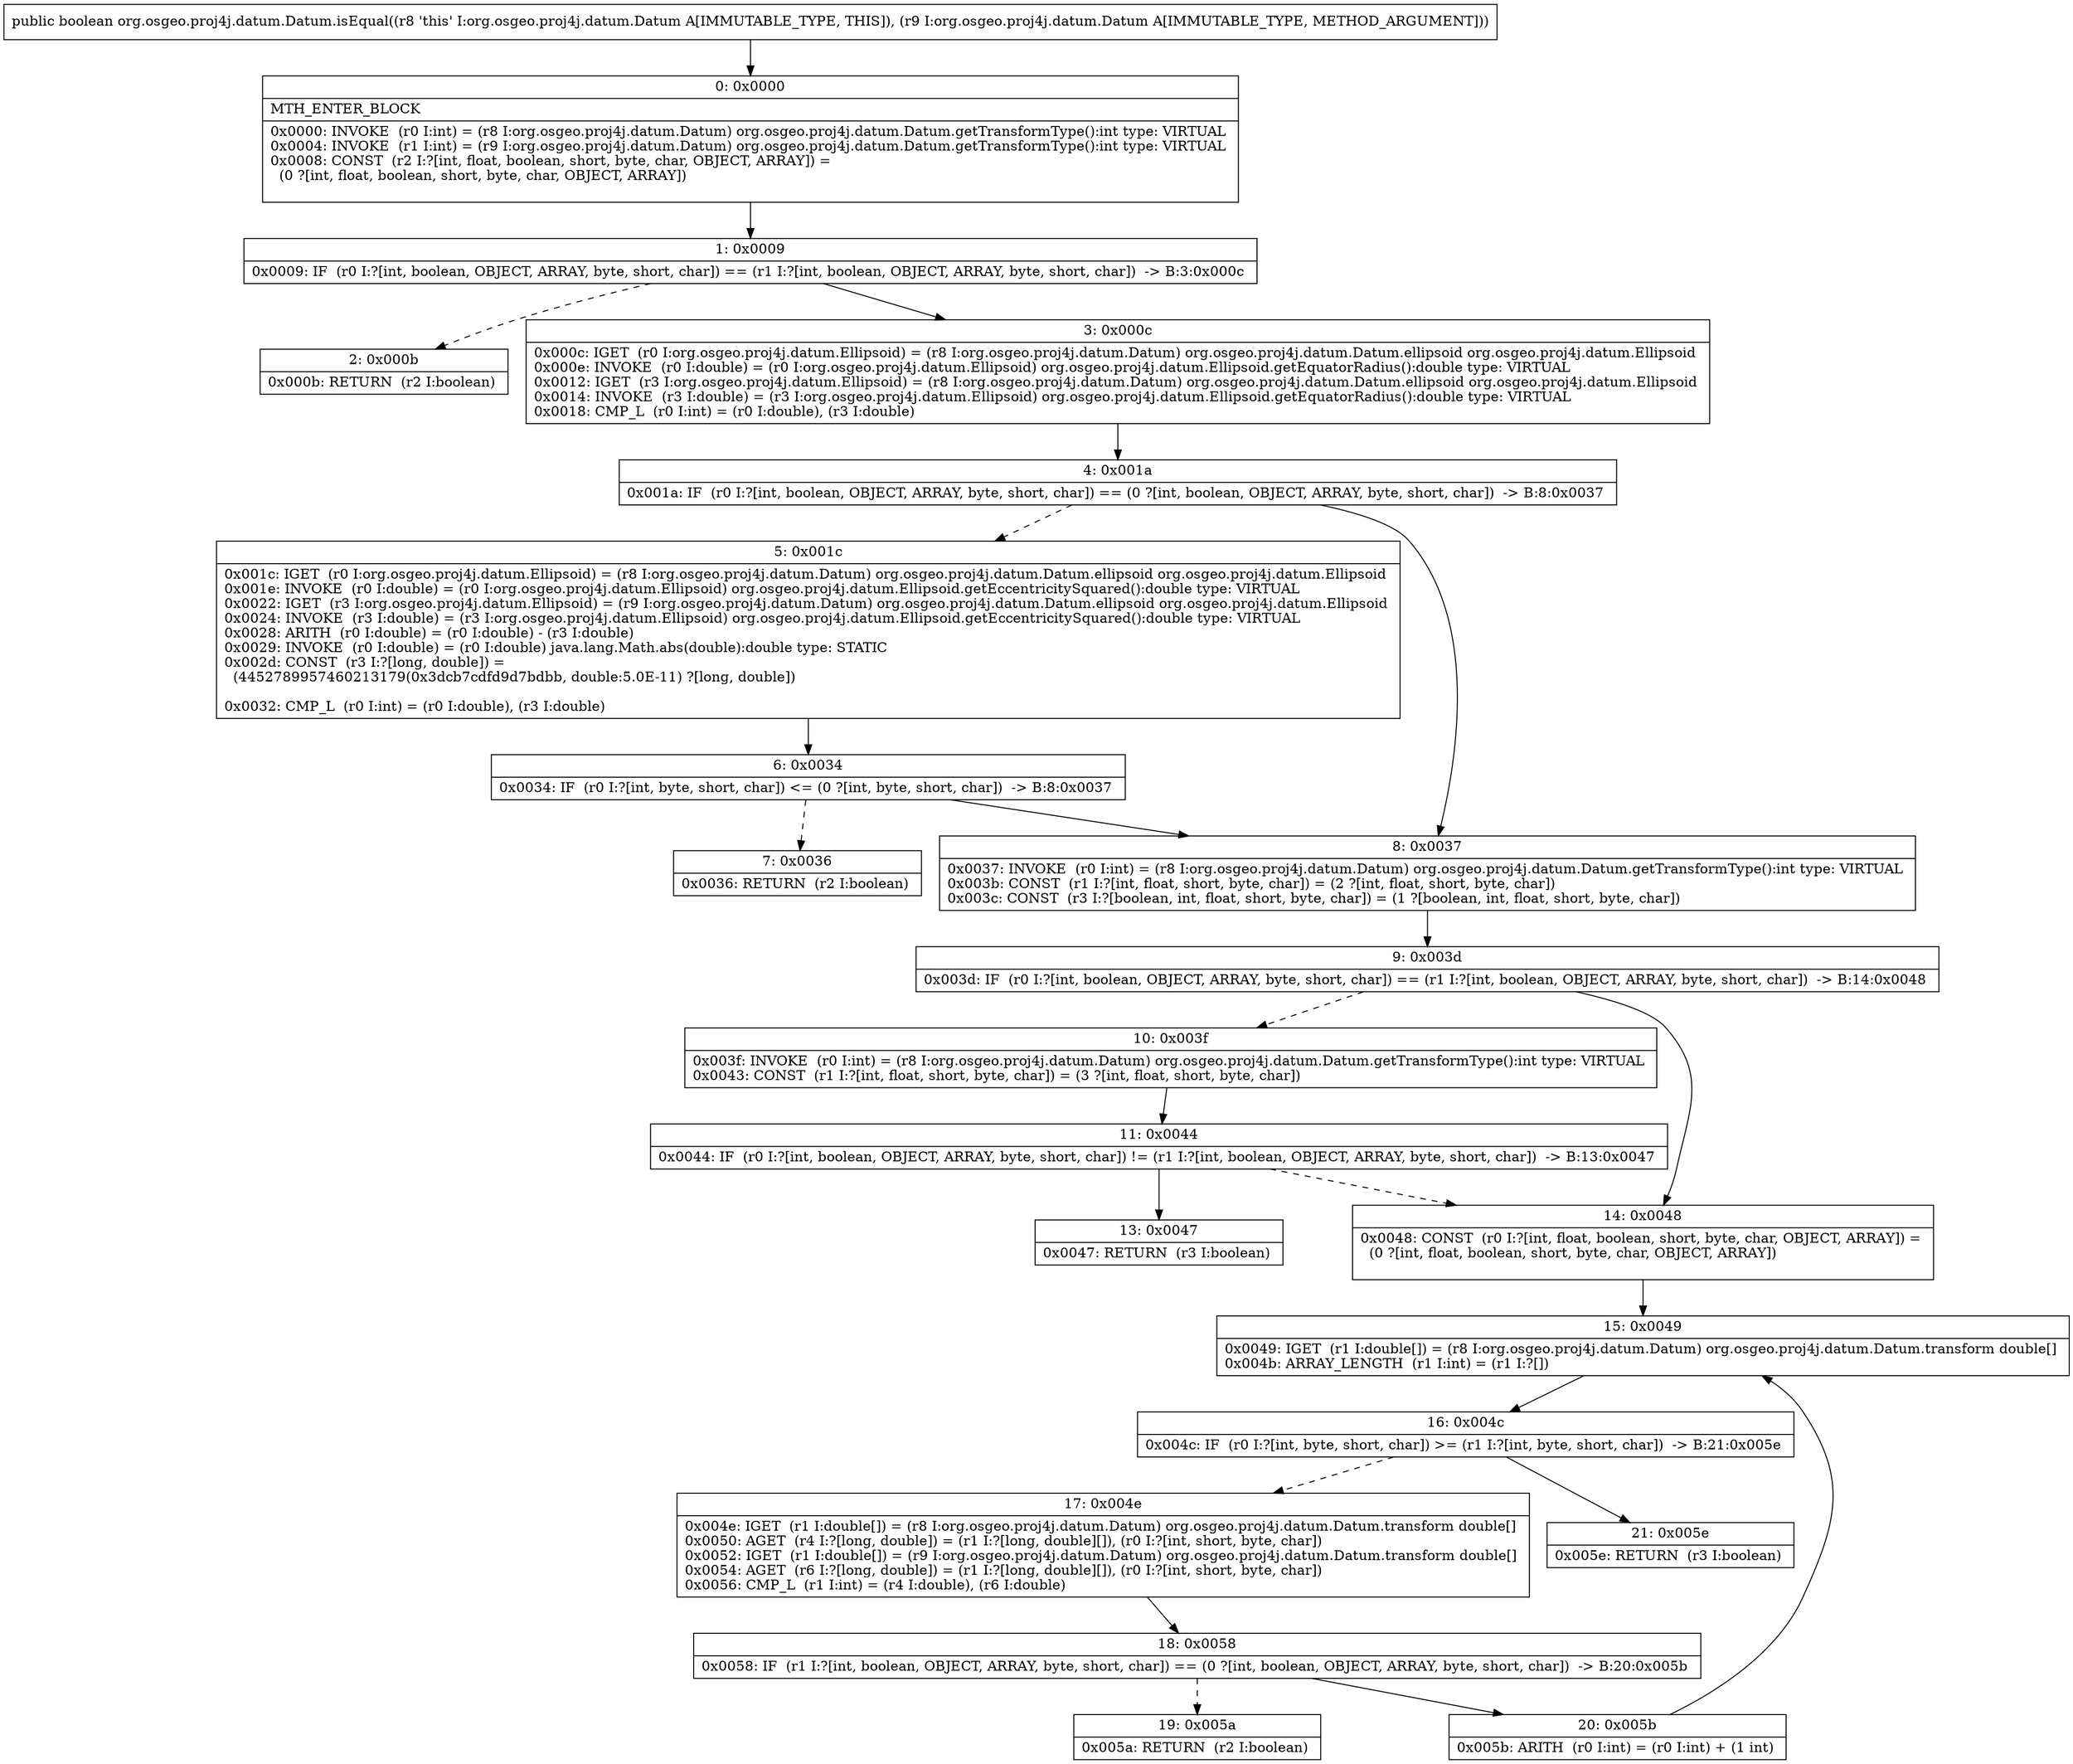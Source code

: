 digraph "CFG fororg.osgeo.proj4j.datum.Datum.isEqual(Lorg\/osgeo\/proj4j\/datum\/Datum;)Z" {
Node_0 [shape=record,label="{0\:\ 0x0000|MTH_ENTER_BLOCK\l|0x0000: INVOKE  (r0 I:int) = (r8 I:org.osgeo.proj4j.datum.Datum) org.osgeo.proj4j.datum.Datum.getTransformType():int type: VIRTUAL \l0x0004: INVOKE  (r1 I:int) = (r9 I:org.osgeo.proj4j.datum.Datum) org.osgeo.proj4j.datum.Datum.getTransformType():int type: VIRTUAL \l0x0008: CONST  (r2 I:?[int, float, boolean, short, byte, char, OBJECT, ARRAY]) = \l  (0 ?[int, float, boolean, short, byte, char, OBJECT, ARRAY])\l \l}"];
Node_1 [shape=record,label="{1\:\ 0x0009|0x0009: IF  (r0 I:?[int, boolean, OBJECT, ARRAY, byte, short, char]) == (r1 I:?[int, boolean, OBJECT, ARRAY, byte, short, char])  \-\> B:3:0x000c \l}"];
Node_2 [shape=record,label="{2\:\ 0x000b|0x000b: RETURN  (r2 I:boolean) \l}"];
Node_3 [shape=record,label="{3\:\ 0x000c|0x000c: IGET  (r0 I:org.osgeo.proj4j.datum.Ellipsoid) = (r8 I:org.osgeo.proj4j.datum.Datum) org.osgeo.proj4j.datum.Datum.ellipsoid org.osgeo.proj4j.datum.Ellipsoid \l0x000e: INVOKE  (r0 I:double) = (r0 I:org.osgeo.proj4j.datum.Ellipsoid) org.osgeo.proj4j.datum.Ellipsoid.getEquatorRadius():double type: VIRTUAL \l0x0012: IGET  (r3 I:org.osgeo.proj4j.datum.Ellipsoid) = (r8 I:org.osgeo.proj4j.datum.Datum) org.osgeo.proj4j.datum.Datum.ellipsoid org.osgeo.proj4j.datum.Ellipsoid \l0x0014: INVOKE  (r3 I:double) = (r3 I:org.osgeo.proj4j.datum.Ellipsoid) org.osgeo.proj4j.datum.Ellipsoid.getEquatorRadius():double type: VIRTUAL \l0x0018: CMP_L  (r0 I:int) = (r0 I:double), (r3 I:double) \l}"];
Node_4 [shape=record,label="{4\:\ 0x001a|0x001a: IF  (r0 I:?[int, boolean, OBJECT, ARRAY, byte, short, char]) == (0 ?[int, boolean, OBJECT, ARRAY, byte, short, char])  \-\> B:8:0x0037 \l}"];
Node_5 [shape=record,label="{5\:\ 0x001c|0x001c: IGET  (r0 I:org.osgeo.proj4j.datum.Ellipsoid) = (r8 I:org.osgeo.proj4j.datum.Datum) org.osgeo.proj4j.datum.Datum.ellipsoid org.osgeo.proj4j.datum.Ellipsoid \l0x001e: INVOKE  (r0 I:double) = (r0 I:org.osgeo.proj4j.datum.Ellipsoid) org.osgeo.proj4j.datum.Ellipsoid.getEccentricitySquared():double type: VIRTUAL \l0x0022: IGET  (r3 I:org.osgeo.proj4j.datum.Ellipsoid) = (r9 I:org.osgeo.proj4j.datum.Datum) org.osgeo.proj4j.datum.Datum.ellipsoid org.osgeo.proj4j.datum.Ellipsoid \l0x0024: INVOKE  (r3 I:double) = (r3 I:org.osgeo.proj4j.datum.Ellipsoid) org.osgeo.proj4j.datum.Ellipsoid.getEccentricitySquared():double type: VIRTUAL \l0x0028: ARITH  (r0 I:double) = (r0 I:double) \- (r3 I:double) \l0x0029: INVOKE  (r0 I:double) = (r0 I:double) java.lang.Math.abs(double):double type: STATIC \l0x002d: CONST  (r3 I:?[long, double]) = \l  (4452789957460213179(0x3dcb7cdfd9d7bdbb, double:5.0E\-11) ?[long, double])\l \l0x0032: CMP_L  (r0 I:int) = (r0 I:double), (r3 I:double) \l}"];
Node_6 [shape=record,label="{6\:\ 0x0034|0x0034: IF  (r0 I:?[int, byte, short, char]) \<= (0 ?[int, byte, short, char])  \-\> B:8:0x0037 \l}"];
Node_7 [shape=record,label="{7\:\ 0x0036|0x0036: RETURN  (r2 I:boolean) \l}"];
Node_8 [shape=record,label="{8\:\ 0x0037|0x0037: INVOKE  (r0 I:int) = (r8 I:org.osgeo.proj4j.datum.Datum) org.osgeo.proj4j.datum.Datum.getTransformType():int type: VIRTUAL \l0x003b: CONST  (r1 I:?[int, float, short, byte, char]) = (2 ?[int, float, short, byte, char]) \l0x003c: CONST  (r3 I:?[boolean, int, float, short, byte, char]) = (1 ?[boolean, int, float, short, byte, char]) \l}"];
Node_9 [shape=record,label="{9\:\ 0x003d|0x003d: IF  (r0 I:?[int, boolean, OBJECT, ARRAY, byte, short, char]) == (r1 I:?[int, boolean, OBJECT, ARRAY, byte, short, char])  \-\> B:14:0x0048 \l}"];
Node_10 [shape=record,label="{10\:\ 0x003f|0x003f: INVOKE  (r0 I:int) = (r8 I:org.osgeo.proj4j.datum.Datum) org.osgeo.proj4j.datum.Datum.getTransformType():int type: VIRTUAL \l0x0043: CONST  (r1 I:?[int, float, short, byte, char]) = (3 ?[int, float, short, byte, char]) \l}"];
Node_11 [shape=record,label="{11\:\ 0x0044|0x0044: IF  (r0 I:?[int, boolean, OBJECT, ARRAY, byte, short, char]) != (r1 I:?[int, boolean, OBJECT, ARRAY, byte, short, char])  \-\> B:13:0x0047 \l}"];
Node_13 [shape=record,label="{13\:\ 0x0047|0x0047: RETURN  (r3 I:boolean) \l}"];
Node_14 [shape=record,label="{14\:\ 0x0048|0x0048: CONST  (r0 I:?[int, float, boolean, short, byte, char, OBJECT, ARRAY]) = \l  (0 ?[int, float, boolean, short, byte, char, OBJECT, ARRAY])\l \l}"];
Node_15 [shape=record,label="{15\:\ 0x0049|0x0049: IGET  (r1 I:double[]) = (r8 I:org.osgeo.proj4j.datum.Datum) org.osgeo.proj4j.datum.Datum.transform double[] \l0x004b: ARRAY_LENGTH  (r1 I:int) = (r1 I:?[]) \l}"];
Node_16 [shape=record,label="{16\:\ 0x004c|0x004c: IF  (r0 I:?[int, byte, short, char]) \>= (r1 I:?[int, byte, short, char])  \-\> B:21:0x005e \l}"];
Node_17 [shape=record,label="{17\:\ 0x004e|0x004e: IGET  (r1 I:double[]) = (r8 I:org.osgeo.proj4j.datum.Datum) org.osgeo.proj4j.datum.Datum.transform double[] \l0x0050: AGET  (r4 I:?[long, double]) = (r1 I:?[long, double][]), (r0 I:?[int, short, byte, char]) \l0x0052: IGET  (r1 I:double[]) = (r9 I:org.osgeo.proj4j.datum.Datum) org.osgeo.proj4j.datum.Datum.transform double[] \l0x0054: AGET  (r6 I:?[long, double]) = (r1 I:?[long, double][]), (r0 I:?[int, short, byte, char]) \l0x0056: CMP_L  (r1 I:int) = (r4 I:double), (r6 I:double) \l}"];
Node_18 [shape=record,label="{18\:\ 0x0058|0x0058: IF  (r1 I:?[int, boolean, OBJECT, ARRAY, byte, short, char]) == (0 ?[int, boolean, OBJECT, ARRAY, byte, short, char])  \-\> B:20:0x005b \l}"];
Node_19 [shape=record,label="{19\:\ 0x005a|0x005a: RETURN  (r2 I:boolean) \l}"];
Node_20 [shape=record,label="{20\:\ 0x005b|0x005b: ARITH  (r0 I:int) = (r0 I:int) + (1 int) \l}"];
Node_21 [shape=record,label="{21\:\ 0x005e|0x005e: RETURN  (r3 I:boolean) \l}"];
MethodNode[shape=record,label="{public boolean org.osgeo.proj4j.datum.Datum.isEqual((r8 'this' I:org.osgeo.proj4j.datum.Datum A[IMMUTABLE_TYPE, THIS]), (r9 I:org.osgeo.proj4j.datum.Datum A[IMMUTABLE_TYPE, METHOD_ARGUMENT])) }"];
MethodNode -> Node_0;
Node_0 -> Node_1;
Node_1 -> Node_2[style=dashed];
Node_1 -> Node_3;
Node_3 -> Node_4;
Node_4 -> Node_5[style=dashed];
Node_4 -> Node_8;
Node_5 -> Node_6;
Node_6 -> Node_7[style=dashed];
Node_6 -> Node_8;
Node_8 -> Node_9;
Node_9 -> Node_10[style=dashed];
Node_9 -> Node_14;
Node_10 -> Node_11;
Node_11 -> Node_13;
Node_11 -> Node_14[style=dashed];
Node_14 -> Node_15;
Node_15 -> Node_16;
Node_16 -> Node_17[style=dashed];
Node_16 -> Node_21;
Node_17 -> Node_18;
Node_18 -> Node_19[style=dashed];
Node_18 -> Node_20;
Node_20 -> Node_15;
}

